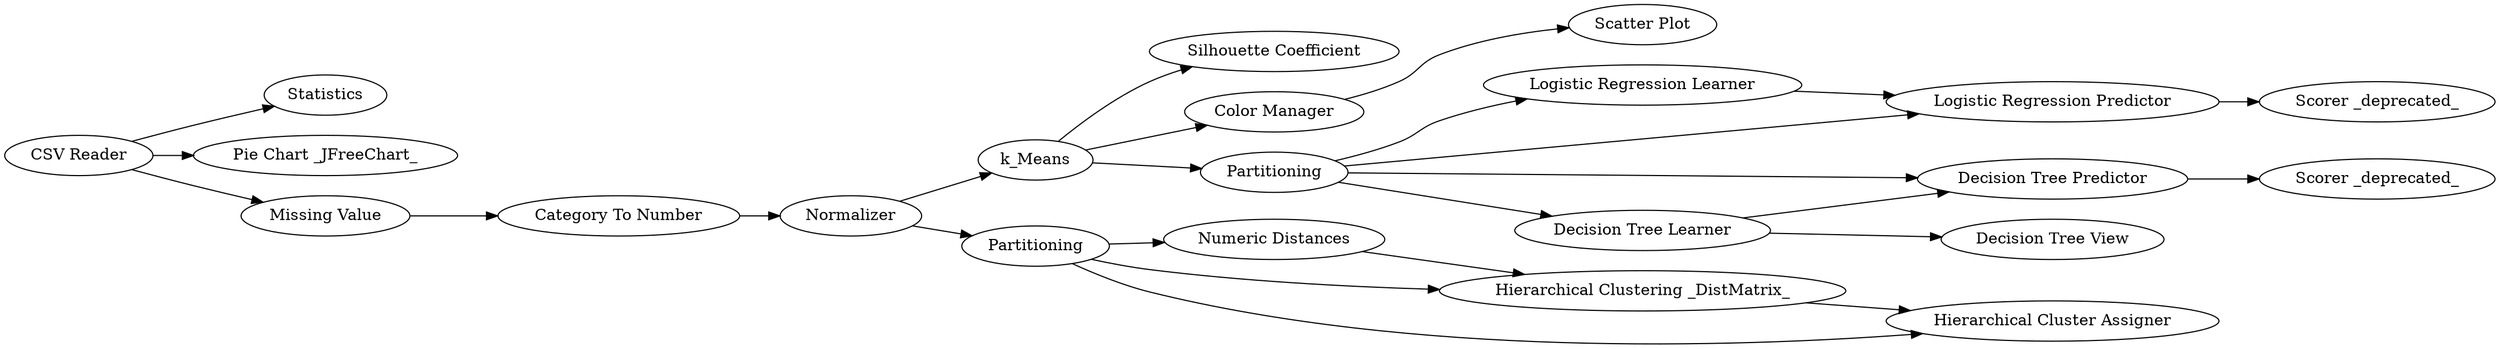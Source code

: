 digraph {
	"7002318007797737168_3" [label=Statistics]
	"7002318007797737168_17" [label="Numeric Distances"]
	"7002318007797737168_296" [label="Logistic Regression Learner"]
	"7002318007797737168_322" [label="Logistic Regression Predictor"]
	"7002318007797737168_2" [label="CSV Reader"]
	"7002318007797737168_55" [label="Decision Tree View"]
	"7002318007797737168_53" [label="Decision Tree Predictor"]
	"7002318007797737168_52" [label="Decision Tree Learner"]
	"7002318007797737168_50" [label="Hierarchical Cluster Assigner"]
	"7002318007797737168_323" [label="Pie Chart _JFreeChart_"]
	"7002318007797737168_14" [label="Silhouette Coefficient"]
	"7002318007797737168_5" [label="Category To Number"]
	"7002318007797737168_49" [label="Hierarchical Clustering _DistMatrix_"]
	"7002318007797737168_54" [label="Scorer _deprecated_"]
	"7002318007797737168_4" [label="Missing Value"]
	"7002318007797737168_293" [label="Scorer _deprecated_"]
	"7002318007797737168_12" [label=k_Means]
	"7002318007797737168_7" [label=Normalizer]
	"7002318007797737168_13" [label=Partitioning]
	"7002318007797737168_16" [label="Color Manager"]
	"7002318007797737168_15" [label="Scatter Plot"]
	"7002318007797737168_56" [label=Partitioning]
	"7002318007797737168_13" -> "7002318007797737168_50"
	"7002318007797737168_2" -> "7002318007797737168_3"
	"7002318007797737168_56" -> "7002318007797737168_322"
	"7002318007797737168_49" -> "7002318007797737168_50"
	"7002318007797737168_12" -> "7002318007797737168_14"
	"7002318007797737168_56" -> "7002318007797737168_52"
	"7002318007797737168_12" -> "7002318007797737168_56"
	"7002318007797737168_52" -> "7002318007797737168_53"
	"7002318007797737168_296" -> "7002318007797737168_322"
	"7002318007797737168_7" -> "7002318007797737168_13"
	"7002318007797737168_7" -> "7002318007797737168_12"
	"7002318007797737168_53" -> "7002318007797737168_54"
	"7002318007797737168_2" -> "7002318007797737168_4"
	"7002318007797737168_13" -> "7002318007797737168_49"
	"7002318007797737168_17" -> "7002318007797737168_49"
	"7002318007797737168_56" -> "7002318007797737168_53"
	"7002318007797737168_16" -> "7002318007797737168_15"
	"7002318007797737168_12" -> "7002318007797737168_16"
	"7002318007797737168_52" -> "7002318007797737168_55"
	"7002318007797737168_56" -> "7002318007797737168_296"
	"7002318007797737168_2" -> "7002318007797737168_323"
	"7002318007797737168_4" -> "7002318007797737168_5"
	"7002318007797737168_322" -> "7002318007797737168_293"
	"7002318007797737168_5" -> "7002318007797737168_7"
	"7002318007797737168_13" -> "7002318007797737168_17"
	rankdir=LR
}
